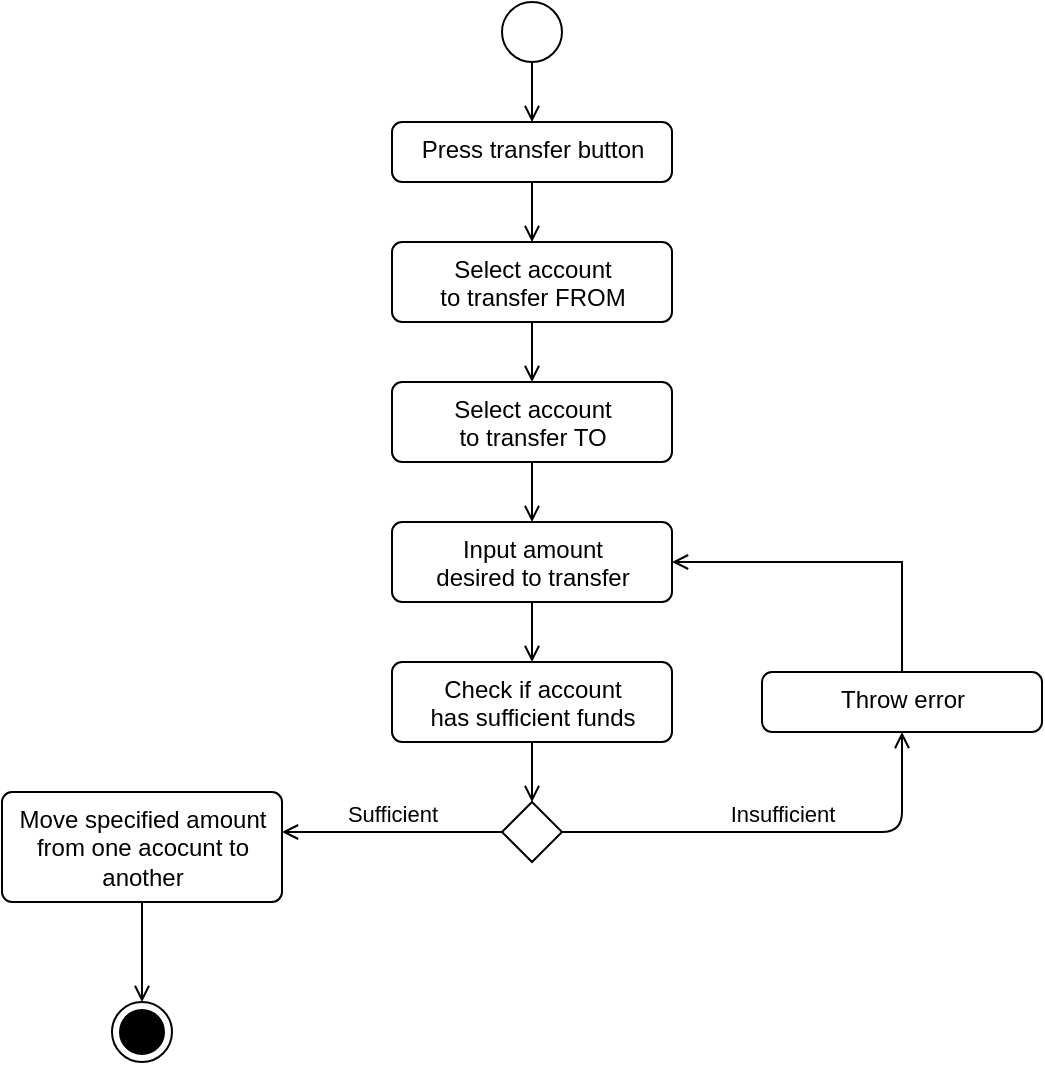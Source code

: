 <mxfile>
    <diagram id="l-TY9j8U-GY8H0CqGKjy" name="Page-1">
        <mxGraphModel dx="622" dy="960" grid="1" gridSize="10" guides="1" tooltips="1" connect="1" arrows="1" fold="1" page="1" pageScale="1" pageWidth="850" pageHeight="1100" math="0" shadow="0">
            <root>
                <mxCell id="0"/>
                <mxCell id="1" parent="0"/>
                <mxCell id="3" value="" style="ellipse;html=1;" vertex="1" parent="1">
                    <mxGeometry x="410" y="90" width="30" height="30" as="geometry"/>
                </mxCell>
                <mxCell id="4" value="" style="endArrow=open;html=1;rounded=0;align=center;verticalAlign=top;endFill=0;labelBackgroundColor=none;endSize=6;entryX=0.5;entryY=0;entryDx=0;entryDy=0;" edge="1" source="3" parent="1" target="5">
                    <mxGeometry relative="1" as="geometry">
                        <mxPoint x="425" y="150" as="targetPoint"/>
                    </mxGeometry>
                </mxCell>
                <mxCell id="5" value="Press transfer button" style="html=1;align=center;verticalAlign=top;rounded=1;absoluteArcSize=1;arcSize=10;dashed=0;" vertex="1" parent="1">
                    <mxGeometry x="355" y="150" width="140" height="30" as="geometry"/>
                </mxCell>
                <mxCell id="8" value="Select account&lt;br&gt;to transfer FROM" style="html=1;align=center;verticalAlign=top;rounded=1;absoluteArcSize=1;arcSize=10;dashed=0;" vertex="1" parent="1">
                    <mxGeometry x="355" y="210" width="140" height="40" as="geometry"/>
                </mxCell>
                <mxCell id="9" value="" style="endArrow=open;html=1;rounded=0;align=center;verticalAlign=top;endFill=0;labelBackgroundColor=none;endSize=6;entryX=0.5;entryY=0;entryDx=0;entryDy=0;exitX=0.5;exitY=1;exitDx=0;exitDy=0;" edge="1" parent="1" source="5" target="8">
                    <mxGeometry relative="1" as="geometry">
                        <mxPoint x="435" y="160" as="targetPoint"/>
                        <mxPoint x="435" y="100" as="sourcePoint"/>
                    </mxGeometry>
                </mxCell>
                <mxCell id="10" value="Select account&lt;br&gt;to transfer TO" style="html=1;align=center;verticalAlign=top;rounded=1;absoluteArcSize=1;arcSize=10;dashed=0;" vertex="1" parent="1">
                    <mxGeometry x="355" y="280" width="140" height="40" as="geometry"/>
                </mxCell>
                <mxCell id="11" value="" style="endArrow=open;html=1;rounded=0;align=center;verticalAlign=top;endFill=0;labelBackgroundColor=none;endSize=6;entryX=0.5;entryY=0;entryDx=0;entryDy=0;exitX=0.5;exitY=1;exitDx=0;exitDy=0;" edge="1" parent="1" source="8" target="10">
                    <mxGeometry relative="1" as="geometry">
                        <mxPoint x="435" y="240" as="targetPoint"/>
                        <mxPoint x="435" y="190" as="sourcePoint"/>
                    </mxGeometry>
                </mxCell>
                <mxCell id="12" value="Input amount&lt;br&gt;desired to transfer&lt;span style=&quot;color: rgba(0, 0, 0, 0); font-family: monospace; font-size: 0px; text-align: start;&quot;&gt;%3CmxGraphModel%3E%3Croot%3E%3CmxCell%20id%3D%220%22%2F%3E%3CmxCell%20id%3D%221%22%20parent%3D%220%22%2F%3E%3CmxCell%20id%3D%222%22%20value%3D%22Select%20Account%26lt%3Bbr%26gt%3BTo%20Transfer%20TO%22%20style%3D%22html%3D1%3Balign%3Dcenter%3BverticalAlign%3Dtop%3Brounded%3D1%3BabsoluteArcSize%3D1%3BarcSize%3D10%3Bdashed%3D0%3B%22%20vertex%3D%221%22%20parent%3D%221%22%3E%3CmxGeometry%20x%3D%22355%22%20y%3D%22320%22%20width%3D%22140%22%20height%3D%2240%22%20as%3D%22geometry%22%2F%3E%3C%2FmxCell%3E%3C%2Froot%3E%3C%2FmxGraphModel%3E&lt;/span&gt;" style="html=1;align=center;verticalAlign=top;rounded=1;absoluteArcSize=1;arcSize=10;dashed=0;" vertex="1" parent="1">
                    <mxGeometry x="355" y="350" width="140" height="40" as="geometry"/>
                </mxCell>
                <mxCell id="13" value="Check if account&lt;br&gt;has sufficient funds&lt;br&gt;" style="html=1;align=center;verticalAlign=top;rounded=1;absoluteArcSize=1;arcSize=10;dashed=0;" vertex="1" parent="1">
                    <mxGeometry x="355" y="420" width="140" height="40" as="geometry"/>
                </mxCell>
                <mxCell id="14" value="" style="endArrow=open;html=1;rounded=0;align=center;verticalAlign=top;endFill=0;labelBackgroundColor=none;endSize=6;entryX=0.5;entryY=0;entryDx=0;entryDy=0;exitX=0.5;exitY=1;exitDx=0;exitDy=0;" edge="1" parent="1" source="10" target="12">
                    <mxGeometry relative="1" as="geometry">
                        <mxPoint x="435" y="310" as="targetPoint"/>
                        <mxPoint x="435" y="270" as="sourcePoint"/>
                    </mxGeometry>
                </mxCell>
                <mxCell id="15" value="" style="endArrow=open;html=1;rounded=0;align=center;verticalAlign=top;endFill=0;labelBackgroundColor=none;endSize=6;entryX=0.5;entryY=0;entryDx=0;entryDy=0;exitX=0.5;exitY=1;exitDx=0;exitDy=0;" edge="1" parent="1" source="12" target="13">
                    <mxGeometry relative="1" as="geometry">
                        <mxPoint x="435" y="430" as="targetPoint"/>
                        <mxPoint x="435" y="350" as="sourcePoint"/>
                    </mxGeometry>
                </mxCell>
                <mxCell id="16" value="" style="rhombus;" vertex="1" parent="1">
                    <mxGeometry x="410" y="490" width="30" height="30" as="geometry"/>
                </mxCell>
                <mxCell id="17" value="" style="endArrow=open;html=1;rounded=0;align=center;verticalAlign=top;endFill=0;labelBackgroundColor=none;endSize=6;entryX=0.5;entryY=0;entryDx=0;entryDy=0;exitX=0.5;exitY=1;exitDx=0;exitDy=0;" edge="1" parent="1" source="13" target="16">
                    <mxGeometry relative="1" as="geometry">
                        <mxPoint x="435.0" y="430" as="targetPoint"/>
                        <mxPoint x="430" y="480" as="sourcePoint"/>
                    </mxGeometry>
                </mxCell>
                <mxCell id="20" value="Throw error" style="html=1;align=center;verticalAlign=top;rounded=1;absoluteArcSize=1;arcSize=10;dashed=0;" vertex="1" parent="1">
                    <mxGeometry x="540" y="425" width="140" height="30" as="geometry"/>
                </mxCell>
                <mxCell id="21" value="" style="endArrow=open;html=1;rounded=0;align=center;verticalAlign=top;endFill=0;labelBackgroundColor=none;endSize=6;exitX=0.5;exitY=0;exitDx=0;exitDy=0;entryX=1;entryY=0.5;entryDx=0;entryDy=0;" edge="1" parent="1" source="20" target="12">
                    <mxGeometry relative="1" as="geometry">
                        <mxPoint x="620" y="465" as="targetPoint"/>
                        <mxPoint x="450" y="515" as="sourcePoint"/>
                        <Array as="points">
                            <mxPoint x="610" y="370"/>
                        </Array>
                    </mxGeometry>
                </mxCell>
                <mxCell id="26" value="Sufficient" style="html=1;verticalAlign=bottom;labelBackgroundColor=none;endArrow=open;endFill=0;exitX=0;exitY=0.5;exitDx=0;exitDy=0;" edge="1" parent="1" source="16">
                    <mxGeometry width="160" relative="1" as="geometry">
                        <mxPoint x="470" y="580" as="sourcePoint"/>
                        <mxPoint x="300" y="505" as="targetPoint"/>
                    </mxGeometry>
                </mxCell>
                <mxCell id="27" value="Insufficient" style="html=1;verticalAlign=bottom;labelBackgroundColor=none;endArrow=open;endFill=0;exitX=1;exitY=0.5;exitDx=0;exitDy=0;entryX=0.5;entryY=1;entryDx=0;entryDy=0;" edge="1" parent="1" source="16" target="20">
                    <mxGeometry width="160" relative="1" as="geometry">
                        <mxPoint x="420" y="515" as="sourcePoint"/>
                        <mxPoint x="620" y="505" as="targetPoint"/>
                        <Array as="points">
                            <mxPoint x="610" y="505"/>
                        </Array>
                    </mxGeometry>
                </mxCell>
                <mxCell id="28" value="Move specified amount&lt;br&gt;from one acocunt to&lt;br&gt;another" style="html=1;align=center;verticalAlign=top;rounded=1;absoluteArcSize=1;arcSize=10;dashed=0;" vertex="1" parent="1">
                    <mxGeometry x="160" y="485" width="140" height="55" as="geometry"/>
                </mxCell>
                <mxCell id="29" value="" style="ellipse;html=1;shape=endState;fillColor=strokeColor;" vertex="1" parent="1">
                    <mxGeometry x="215" y="590" width="30" height="30" as="geometry"/>
                </mxCell>
                <mxCell id="30" value="" style="endArrow=open;html=1;rounded=0;align=center;verticalAlign=top;endFill=0;labelBackgroundColor=none;endSize=6;entryX=0.5;entryY=0;entryDx=0;entryDy=0;exitX=0.5;exitY=1;exitDx=0;exitDy=0;" edge="1" parent="1" source="28" target="29">
                    <mxGeometry relative="1" as="geometry">
                        <mxPoint x="435" y="430" as="targetPoint"/>
                        <mxPoint x="435" y="400" as="sourcePoint"/>
                    </mxGeometry>
                </mxCell>
            </root>
        </mxGraphModel>
    </diagram>
</mxfile>
